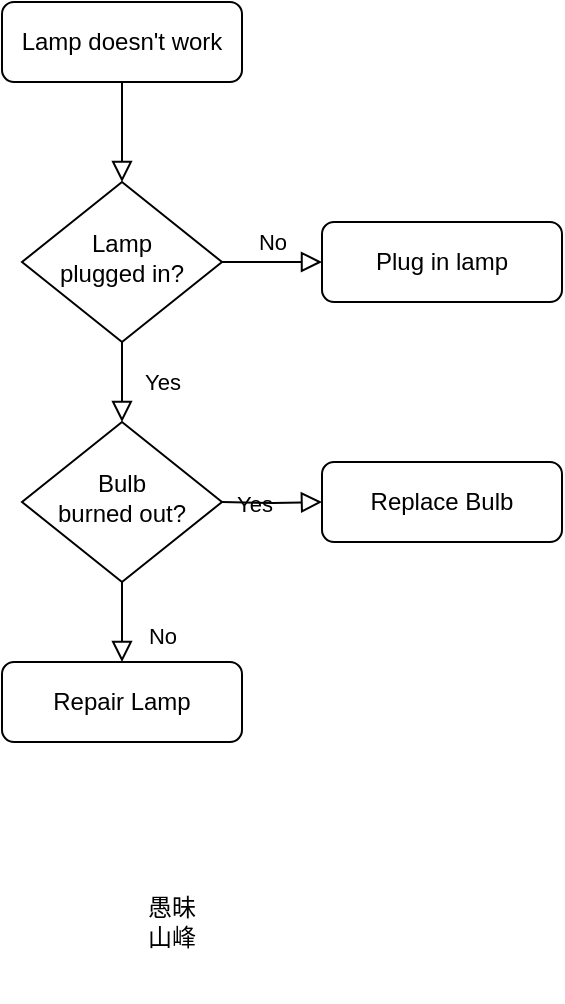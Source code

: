 <mxfile version="16.1.4" type="github" pages="2">
  <diagram id="C5RBs43oDa-KdzZeNtuy" name="Page-1">
    <mxGraphModel dx="946" dy="621" grid="1" gridSize="10" guides="1" tooltips="1" connect="1" arrows="1" fold="1" page="1" pageScale="1" pageWidth="827" pageHeight="1169" math="0" shadow="0">
      <root>
        <mxCell id="WIyWlLk6GJQsqaUBKTNV-0" />
        <mxCell id="WIyWlLk6GJQsqaUBKTNV-1" parent="WIyWlLk6GJQsqaUBKTNV-0" />
        <mxCell id="WIyWlLk6GJQsqaUBKTNV-2" value="" style="rounded=0;html=1;jettySize=auto;orthogonalLoop=1;fontSize=11;endArrow=block;endFill=0;endSize=8;strokeWidth=1;shadow=0;labelBackgroundColor=none;edgeStyle=orthogonalEdgeStyle;" parent="WIyWlLk6GJQsqaUBKTNV-1" source="WIyWlLk6GJQsqaUBKTNV-3" target="WIyWlLk6GJQsqaUBKTNV-6" edge="1">
          <mxGeometry relative="1" as="geometry" />
        </mxCell>
        <mxCell id="WIyWlLk6GJQsqaUBKTNV-3" value="Lamp doesn&#39;t work" style="rounded=1;whiteSpace=wrap;html=1;fontSize=12;glass=0;strokeWidth=1;shadow=0;" parent="WIyWlLk6GJQsqaUBKTNV-1" vertex="1">
          <mxGeometry x="10" y="10" width="120" height="40" as="geometry" />
        </mxCell>
        <mxCell id="WIyWlLk6GJQsqaUBKTNV-4" value="Yes" style="rounded=0;html=1;jettySize=auto;orthogonalLoop=1;fontSize=11;endArrow=block;endFill=0;endSize=8;strokeWidth=1;shadow=0;labelBackgroundColor=none;edgeStyle=orthogonalEdgeStyle;" parent="WIyWlLk6GJQsqaUBKTNV-1" source="WIyWlLk6GJQsqaUBKTNV-6" edge="1">
          <mxGeometry y="20" relative="1" as="geometry">
            <mxPoint as="offset" />
            <mxPoint x="70" y="220" as="targetPoint" />
          </mxGeometry>
        </mxCell>
        <mxCell id="WIyWlLk6GJQsqaUBKTNV-5" value="No" style="edgeStyle=orthogonalEdgeStyle;rounded=0;html=1;jettySize=auto;orthogonalLoop=1;fontSize=11;endArrow=block;endFill=0;endSize=8;strokeWidth=1;shadow=0;labelBackgroundColor=none;" parent="WIyWlLk6GJQsqaUBKTNV-1" source="WIyWlLk6GJQsqaUBKTNV-6" target="WIyWlLk6GJQsqaUBKTNV-7" edge="1">
          <mxGeometry y="10" relative="1" as="geometry">
            <mxPoint as="offset" />
          </mxGeometry>
        </mxCell>
        <mxCell id="WIyWlLk6GJQsqaUBKTNV-6" value="Lamp&lt;br&gt;plugged in?" style="rhombus;whiteSpace=wrap;html=1;shadow=0;fontFamily=Helvetica;fontSize=12;align=center;strokeWidth=1;spacing=6;spacingTop=-4;" parent="WIyWlLk6GJQsqaUBKTNV-1" vertex="1">
          <mxGeometry x="20" y="100" width="100" height="80" as="geometry" />
        </mxCell>
        <mxCell id="WIyWlLk6GJQsqaUBKTNV-7" value="Plug in lamp" style="rounded=1;whiteSpace=wrap;html=1;fontSize=12;glass=0;strokeWidth=1;shadow=0;" parent="WIyWlLk6GJQsqaUBKTNV-1" vertex="1">
          <mxGeometry x="170" y="120" width="120" height="40" as="geometry" />
        </mxCell>
        <mxCell id="WIyWlLk6GJQsqaUBKTNV-8" value="No" style="rounded=0;html=1;jettySize=auto;orthogonalLoop=1;fontSize=11;endArrow=block;endFill=0;endSize=8;strokeWidth=1;shadow=0;labelBackgroundColor=none;edgeStyle=orthogonalEdgeStyle;" parent="WIyWlLk6GJQsqaUBKTNV-1" source="WIyWlLk6GJQsqaUBKTNV-10" target="WIyWlLk6GJQsqaUBKTNV-11" edge="1">
          <mxGeometry x="0.333" y="20" relative="1" as="geometry">
            <mxPoint as="offset" />
          </mxGeometry>
        </mxCell>
        <mxCell id="WIyWlLk6GJQsqaUBKTNV-9" value="Yes" style="edgeStyle=orthogonalEdgeStyle;rounded=0;html=1;jettySize=auto;orthogonalLoop=1;fontSize=11;endArrow=block;endFill=0;endSize=8;strokeWidth=1;shadow=0;labelBackgroundColor=none;" parent="WIyWlLk6GJQsqaUBKTNV-1" target="WIyWlLk6GJQsqaUBKTNV-12" edge="1">
          <mxGeometry y="10" relative="1" as="geometry">
            <mxPoint as="offset" />
            <mxPoint x="120" y="260" as="sourcePoint" />
          </mxGeometry>
        </mxCell>
        <mxCell id="WIyWlLk6GJQsqaUBKTNV-10" value="Bulb&lt;br&gt;burned out?" style="rhombus;whiteSpace=wrap;html=1;shadow=0;fontFamily=Helvetica;fontSize=12;align=center;strokeWidth=1;spacing=6;spacingTop=-4;" parent="WIyWlLk6GJQsqaUBKTNV-1" vertex="1">
          <mxGeometry x="20" y="220" width="100" height="80" as="geometry" />
        </mxCell>
        <mxCell id="WIyWlLk6GJQsqaUBKTNV-11" value="Repair Lamp" style="rounded=1;whiteSpace=wrap;html=1;fontSize=12;glass=0;strokeWidth=1;shadow=0;" parent="WIyWlLk6GJQsqaUBKTNV-1" vertex="1">
          <mxGeometry x="10" y="340" width="120" height="40" as="geometry" />
        </mxCell>
        <mxCell id="WIyWlLk6GJQsqaUBKTNV-12" value="Replace Bulb" style="rounded=1;whiteSpace=wrap;html=1;fontSize=12;glass=0;strokeWidth=1;shadow=0;" parent="WIyWlLk6GJQsqaUBKTNV-1" vertex="1">
          <mxGeometry x="170" y="240" width="120" height="40" as="geometry" />
        </mxCell>
        <UserObject label="愚昧山峰" placeholders="1" name="Variable" id="7GubkUW3vuU2IgaoGDhJ-12">
          <mxCell style="text;html=1;strokeColor=none;fillColor=none;align=center;verticalAlign=middle;whiteSpace=wrap;overflow=hidden;" vertex="1" parent="WIyWlLk6GJQsqaUBKTNV-1">
            <mxGeometry x="80" y="430" width="30" height="80" as="geometry" />
          </mxCell>
        </UserObject>
      </root>
    </mxGraphModel>
  </diagram>
  <diagram id="uEGS5mP7YVDMBRdMmmrM" name="第 2 页">
    <mxGraphModel dx="946" dy="621" grid="1" gridSize="10" guides="1" tooltips="1" connect="1" arrows="1" fold="1" page="1" pageScale="1" pageWidth="827" pageHeight="1169" math="0" shadow="0">
      <root>
        <mxCell id="4Jz-VR5jspz-oUJFP-_G-0" />
        <mxCell id="4Jz-VR5jspz-oUJFP-_G-1" parent="4Jz-VR5jspz-oUJFP-_G-0" />
        <mxCell id="BHDI9X98x8QmRd6xNkGo-0" value="" style="endArrow=classic;html=1;rounded=0;" edge="1" parent="4Jz-VR5jspz-oUJFP-_G-1">
          <mxGeometry width="50" height="50" relative="1" as="geometry">
            <mxPoint x="50" y="350" as="sourcePoint" />
            <mxPoint x="50" y="70" as="targetPoint" />
          </mxGeometry>
        </mxCell>
        <mxCell id="BHDI9X98x8QmRd6xNkGo-1" value="" style="endArrow=classic;html=1;rounded=0;" edge="1" parent="4Jz-VR5jspz-oUJFP-_G-1">
          <mxGeometry width="50" height="50" relative="1" as="geometry">
            <mxPoint x="50" y="290" as="sourcePoint" />
            <mxPoint x="370" y="290" as="targetPoint" />
          </mxGeometry>
        </mxCell>
        <mxCell id="BHDI9X98x8QmRd6xNkGo-2" value="" style="curved=1;endArrow=classic;html=1;rounded=0;" edge="1" parent="4Jz-VR5jspz-oUJFP-_G-1">
          <mxGeometry width="50" height="50" relative="1" as="geometry">
            <mxPoint x="50" y="290" as="sourcePoint" />
            <mxPoint x="370" y="80" as="targetPoint" />
            <Array as="points">
              <mxPoint x="80" y="130" />
              <mxPoint x="120" y="60" />
              <mxPoint x="150" y="350" />
              <mxPoint x="260" y="110" />
              <mxPoint x="330" y="80" />
            </Array>
          </mxGeometry>
        </mxCell>
        <UserObject label="自信程度" placeholders="1" name="Variable" id="BHDI9X98x8QmRd6xNkGo-3">
          <mxCell style="text;html=1;strokeColor=none;fillColor=none;align=center;verticalAlign=middle;whiteSpace=wrap;overflow=hidden;" vertex="1" parent="4Jz-VR5jspz-oUJFP-_G-1">
            <mxGeometry x="30" y="140" width="20" height="80" as="geometry" />
          </mxCell>
        </UserObject>
        <UserObject label="绝望之谷" placeholders="1" name="Variable" id="BHDI9X98x8QmRd6xNkGo-4">
          <mxCell style="text;html=1;strokeColor=none;fillColor=none;align=center;verticalAlign=middle;whiteSpace=wrap;overflow=hidden;" vertex="1" parent="4Jz-VR5jspz-oUJFP-_G-1">
            <mxGeometry x="150" y="220" width="30" height="80" as="geometry" />
          </mxCell>
        </UserObject>
        <UserObject label="持续平衡高原" placeholders="1" name="Variable" id="BHDI9X98x8QmRd6xNkGo-5">
          <mxCell style="text;html=1;strokeColor=none;fillColor=none;align=center;verticalAlign=middle;whiteSpace=wrap;overflow=hidden;" vertex="1" parent="4Jz-VR5jspz-oUJFP-_G-1">
            <mxGeometry x="300" y="60" width="80" height="80" as="geometry" />
          </mxCell>
        </UserObject>
        <UserObject label="开悟之道" placeholders="1" name="Variable" id="BHDI9X98x8QmRd6xNkGo-6">
          <mxCell style="text;html=1;strokeColor=none;fillColor=none;align=center;verticalAlign=middle;whiteSpace=wrap;overflow=hidden;rotation=-60;" vertex="1" parent="4Jz-VR5jspz-oUJFP-_G-1">
            <mxGeometry x="195" y="140" width="50" height="80" as="geometry" />
          </mxCell>
        </UserObject>
        <mxCell id="BHDI9X98x8QmRd6xNkGo-7" value="" style="shape=curlyBracket;whiteSpace=wrap;html=1;rounded=1;size=0.5;direction=north;" vertex="1" parent="4Jz-VR5jspz-oUJFP-_G-1">
          <mxGeometry x="60" y="300" width="60" height="20" as="geometry" />
        </mxCell>
        <mxCell id="BHDI9X98x8QmRd6xNkGo-8" value="" style="shape=curlyBracket;whiteSpace=wrap;html=1;rounded=1;size=0.5;direction=north;" vertex="1" parent="4Jz-VR5jspz-oUJFP-_G-1">
          <mxGeometry x="130" y="300" width="30" height="20" as="geometry" />
        </mxCell>
        <mxCell id="BHDI9X98x8QmRd6xNkGo-9" value="" style="shape=curlyBracket;whiteSpace=wrap;html=1;rounded=1;size=0.5;direction=north;" vertex="1" parent="4Jz-VR5jspz-oUJFP-_G-1">
          <mxGeometry x="170" y="300" width="100" height="20" as="geometry" />
        </mxCell>
        <mxCell id="BHDI9X98x8QmRd6xNkGo-10" value="" style="shape=curlyBracket;whiteSpace=wrap;html=1;rounded=1;size=0.5;direction=north;" vertex="1" parent="4Jz-VR5jspz-oUJFP-_G-1">
          <mxGeometry x="280" y="300" width="70" height="20" as="geometry" />
        </mxCell>
        <UserObject label="不知道自己不知道" placeholders="1" name="Variable" id="BHDI9X98x8QmRd6xNkGo-11">
          <mxCell style="text;html=1;strokeColor=none;fillColor=none;align=center;verticalAlign=middle;whiteSpace=wrap;overflow=hidden;" vertex="1" parent="4Jz-VR5jspz-oUJFP-_G-1">
            <mxGeometry x="60" y="320" width="60" height="50" as="geometry" />
          </mxCell>
        </UserObject>
        <UserObject label="知道自己不知道" placeholders="1" name="Variable" id="BHDI9X98x8QmRd6xNkGo-12">
          <mxCell style="text;html=1;strokeColor=none;fillColor=none;align=center;verticalAlign=middle;whiteSpace=wrap;overflow=hidden;" vertex="1" parent="4Jz-VR5jspz-oUJFP-_G-1">
            <mxGeometry x="115" y="320" width="60" height="50" as="geometry" />
          </mxCell>
        </UserObject>
        <UserObject label="不知道自己知道" placeholders="1" name="Variable" id="BHDI9X98x8QmRd6xNkGo-13">
          <mxCell style="text;html=1;strokeColor=none;fillColor=none;align=center;verticalAlign=middle;whiteSpace=wrap;overflow=hidden;" vertex="1" parent="4Jz-VR5jspz-oUJFP-_G-1">
            <mxGeometry x="190" y="320" width="60" height="50" as="geometry" />
          </mxCell>
        </UserObject>
        <UserObject label="知道自己知道" placeholders="1" name="Variable" id="BHDI9X98x8QmRd6xNkGo-14">
          <mxCell style="text;html=1;strokeColor=none;fillColor=none;align=center;verticalAlign=middle;whiteSpace=wrap;overflow=hidden;" vertex="1" parent="4Jz-VR5jspz-oUJFP-_G-1">
            <mxGeometry x="285" y="320" width="60" height="50" as="geometry" />
          </mxCell>
        </UserObject>
        <UserObject label="知识+经验积累" placeholders="1" name="Variable" id="BHDI9X98x8QmRd6xNkGo-15">
          <mxCell style="text;html=1;strokeColor=none;fillColor=none;align=center;verticalAlign=middle;whiteSpace=wrap;overflow=hidden;rotation=-60;" vertex="1" parent="4Jz-VR5jspz-oUJFP-_G-1">
            <mxGeometry x="202.5" y="180" width="82.5" height="25.93" as="geometry" />
          </mxCell>
        </UserObject>
        <mxCell id="BHDI9X98x8QmRd6xNkGo-16" value="" style="endArrow=none;dashed=1;html=1;dashPattern=1 3;strokeWidth=2;rounded=0;entryX=1;entryY=1;entryDx=0;entryDy=0;" edge="1" parent="4Jz-VR5jspz-oUJFP-_G-1">
          <mxGeometry width="50" height="50" relative="1" as="geometry">
            <mxPoint x="120" y="290" as="sourcePoint" />
            <mxPoint x="120" y="110" as="targetPoint" />
          </mxGeometry>
        </mxCell>
        <mxCell id="BHDI9X98x8QmRd6xNkGo-17" value="" style="endArrow=none;dashed=1;html=1;dashPattern=1 3;strokeWidth=2;rounded=0;" edge="1" parent="4Jz-VR5jspz-oUJFP-_G-1">
          <mxGeometry width="50" height="50" relative="1" as="geometry">
            <mxPoint x="280" y="290" as="sourcePoint" />
            <mxPoint x="280" y="110" as="targetPoint" />
          </mxGeometry>
        </mxCell>
        <mxCell id="cA4PjZbO4RkoCP_Vvhri-0" value="认知曲线" style="text;strokeColor=none;fillColor=none;html=1;fontSize=24;fontStyle=1;verticalAlign=middle;align=center;" vertex="1" parent="4Jz-VR5jspz-oUJFP-_G-1">
          <mxGeometry x="145" y="60" width="100" height="40" as="geometry" />
        </mxCell>
      </root>
    </mxGraphModel>
  </diagram>
</mxfile>
